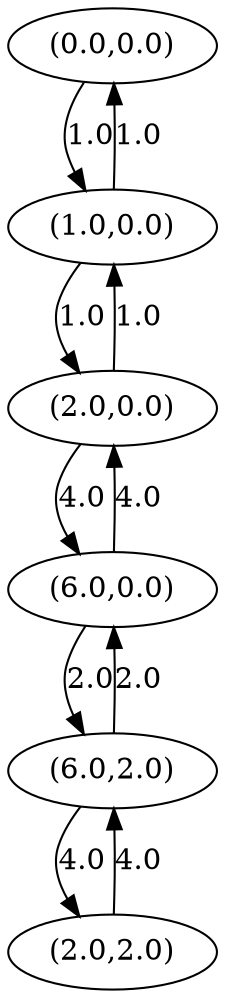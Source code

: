 digraph genegraph {
node0[pos="0.0,0.0", label="(0.0,0.0)", pin=true]
node1[pos="0.6666666666666666,0.6666666666666666", label="(2.0,2.0)", pin=true]
node2[pos="2.0,0.0", label="(6.0,0.0)", pin=true]
node3[pos="0.6666666666666666,0.0", label="(2.0,0.0)", pin=true]
node4[pos="0.3333333333333333,0.0", label="(1.0,0.0)", pin=true]
node5[pos="2.0,0.6666666666666666", label="(6.0,2.0)", pin=true]
node1 -> node5[label="4.0"]
node0 -> node4[label="1.0"]
node2 -> node3[label="4.0"]
node2 -> node5[label="2.0"]
node3 -> node2[label="4.0"]
node3 -> node4[label="1.0"]
node4 -> node0[label="1.0"]
node4 -> node3[label="1.0"]
node5 -> node1[label="4.0"]
node5 -> node2[label="2.0"]
}